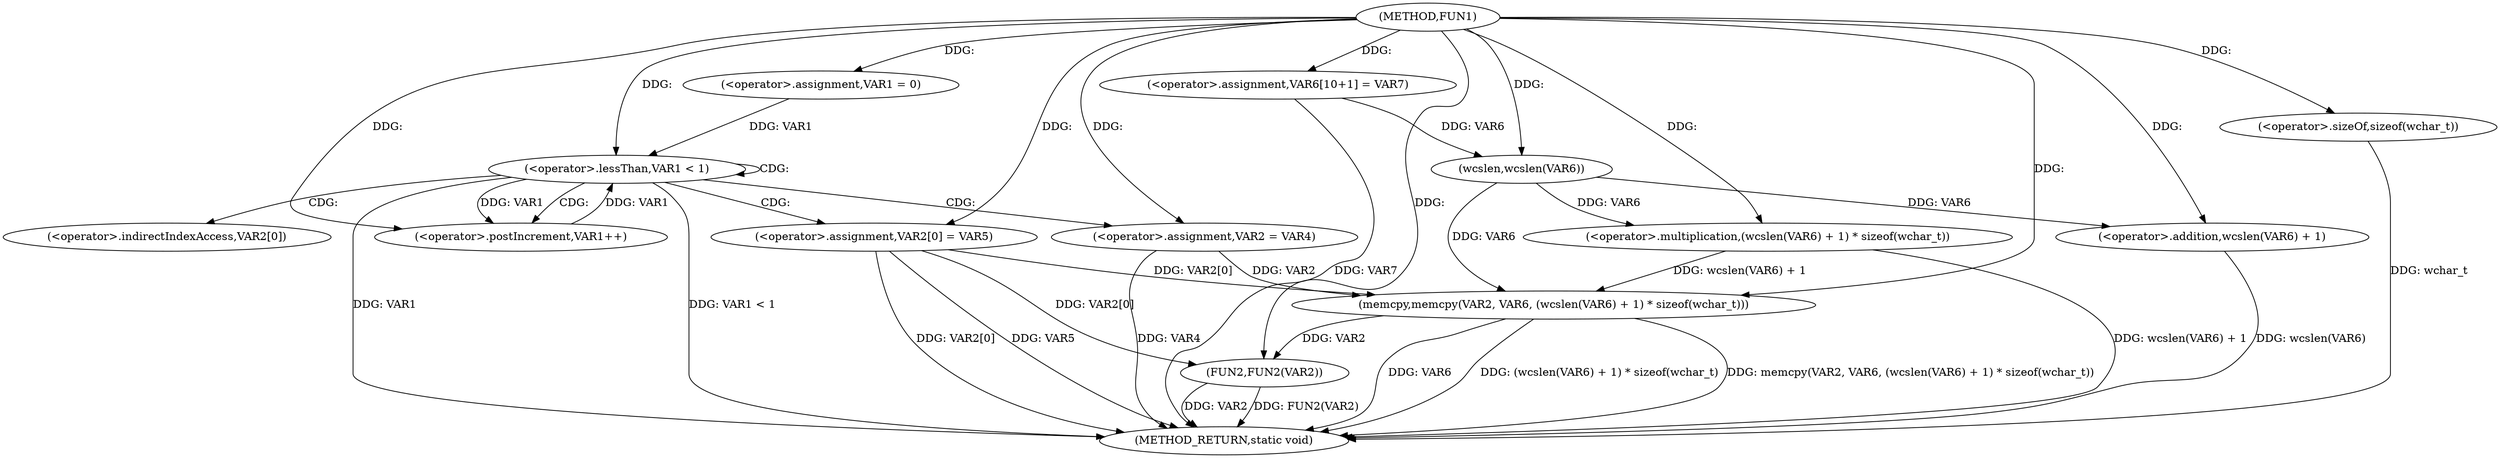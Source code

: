 digraph FUN1 {  
"1000100" [label = "(METHOD,FUN1)" ]
"1000141" [label = "(METHOD_RETURN,static void)" ]
"1000107" [label = "(<operator>.assignment,VAR1 = 0)" ]
"1000110" [label = "(<operator>.lessThan,VAR1 < 1)" ]
"1000113" [label = "(<operator>.postIncrement,VAR1++)" ]
"1000116" [label = "(<operator>.assignment,VAR2 = VAR4)" ]
"1000119" [label = "(<operator>.assignment,VAR2[0] = VAR5)" ]
"1000126" [label = "(<operator>.assignment,VAR6[10+1] = VAR7)" ]
"1000129" [label = "(memcpy,memcpy(VAR2, VAR6, (wcslen(VAR6) + 1) * sizeof(wchar_t)))" ]
"1000132" [label = "(<operator>.multiplication,(wcslen(VAR6) + 1) * sizeof(wchar_t))" ]
"1000133" [label = "(<operator>.addition,wcslen(VAR6) + 1)" ]
"1000134" [label = "(wcslen,wcslen(VAR6))" ]
"1000137" [label = "(<operator>.sizeOf,sizeof(wchar_t))" ]
"1000139" [label = "(FUN2,FUN2(VAR2))" ]
"1000120" [label = "(<operator>.indirectIndexAccess,VAR2[0])" ]
  "1000139" -> "1000141"  [ label = "DDG: VAR2"] 
  "1000116" -> "1000141"  [ label = "DDG: VAR4"] 
  "1000132" -> "1000141"  [ label = "DDG: wcslen(VAR6) + 1"] 
  "1000129" -> "1000141"  [ label = "DDG: VAR6"] 
  "1000119" -> "1000141"  [ label = "DDG: VAR5"] 
  "1000129" -> "1000141"  [ label = "DDG: (wcslen(VAR6) + 1) * sizeof(wchar_t)"] 
  "1000139" -> "1000141"  [ label = "DDG: FUN2(VAR2)"] 
  "1000129" -> "1000141"  [ label = "DDG: memcpy(VAR2, VAR6, (wcslen(VAR6) + 1) * sizeof(wchar_t))"] 
  "1000133" -> "1000141"  [ label = "DDG: wcslen(VAR6)"] 
  "1000110" -> "1000141"  [ label = "DDG: VAR1 < 1"] 
  "1000119" -> "1000141"  [ label = "DDG: VAR2[0]"] 
  "1000126" -> "1000141"  [ label = "DDG: VAR7"] 
  "1000137" -> "1000141"  [ label = "DDG: wchar_t"] 
  "1000110" -> "1000141"  [ label = "DDG: VAR1"] 
  "1000100" -> "1000107"  [ label = "DDG: "] 
  "1000107" -> "1000110"  [ label = "DDG: VAR1"] 
  "1000113" -> "1000110"  [ label = "DDG: VAR1"] 
  "1000100" -> "1000110"  [ label = "DDG: "] 
  "1000110" -> "1000113"  [ label = "DDG: VAR1"] 
  "1000100" -> "1000113"  [ label = "DDG: "] 
  "1000100" -> "1000116"  [ label = "DDG: "] 
  "1000100" -> "1000119"  [ label = "DDG: "] 
  "1000100" -> "1000126"  [ label = "DDG: "] 
  "1000116" -> "1000129"  [ label = "DDG: VAR2"] 
  "1000119" -> "1000129"  [ label = "DDG: VAR2[0]"] 
  "1000100" -> "1000129"  [ label = "DDG: "] 
  "1000134" -> "1000129"  [ label = "DDG: VAR6"] 
  "1000132" -> "1000129"  [ label = "DDG: wcslen(VAR6) + 1"] 
  "1000134" -> "1000132"  [ label = "DDG: VAR6"] 
  "1000100" -> "1000132"  [ label = "DDG: "] 
  "1000134" -> "1000133"  [ label = "DDG: VAR6"] 
  "1000126" -> "1000134"  [ label = "DDG: VAR6"] 
  "1000100" -> "1000134"  [ label = "DDG: "] 
  "1000100" -> "1000133"  [ label = "DDG: "] 
  "1000100" -> "1000137"  [ label = "DDG: "] 
  "1000129" -> "1000139"  [ label = "DDG: VAR2"] 
  "1000119" -> "1000139"  [ label = "DDG: VAR2[0]"] 
  "1000100" -> "1000139"  [ label = "DDG: "] 
  "1000110" -> "1000110"  [ label = "CDG: "] 
  "1000110" -> "1000116"  [ label = "CDG: "] 
  "1000110" -> "1000119"  [ label = "CDG: "] 
  "1000110" -> "1000120"  [ label = "CDG: "] 
  "1000110" -> "1000113"  [ label = "CDG: "] 
}
